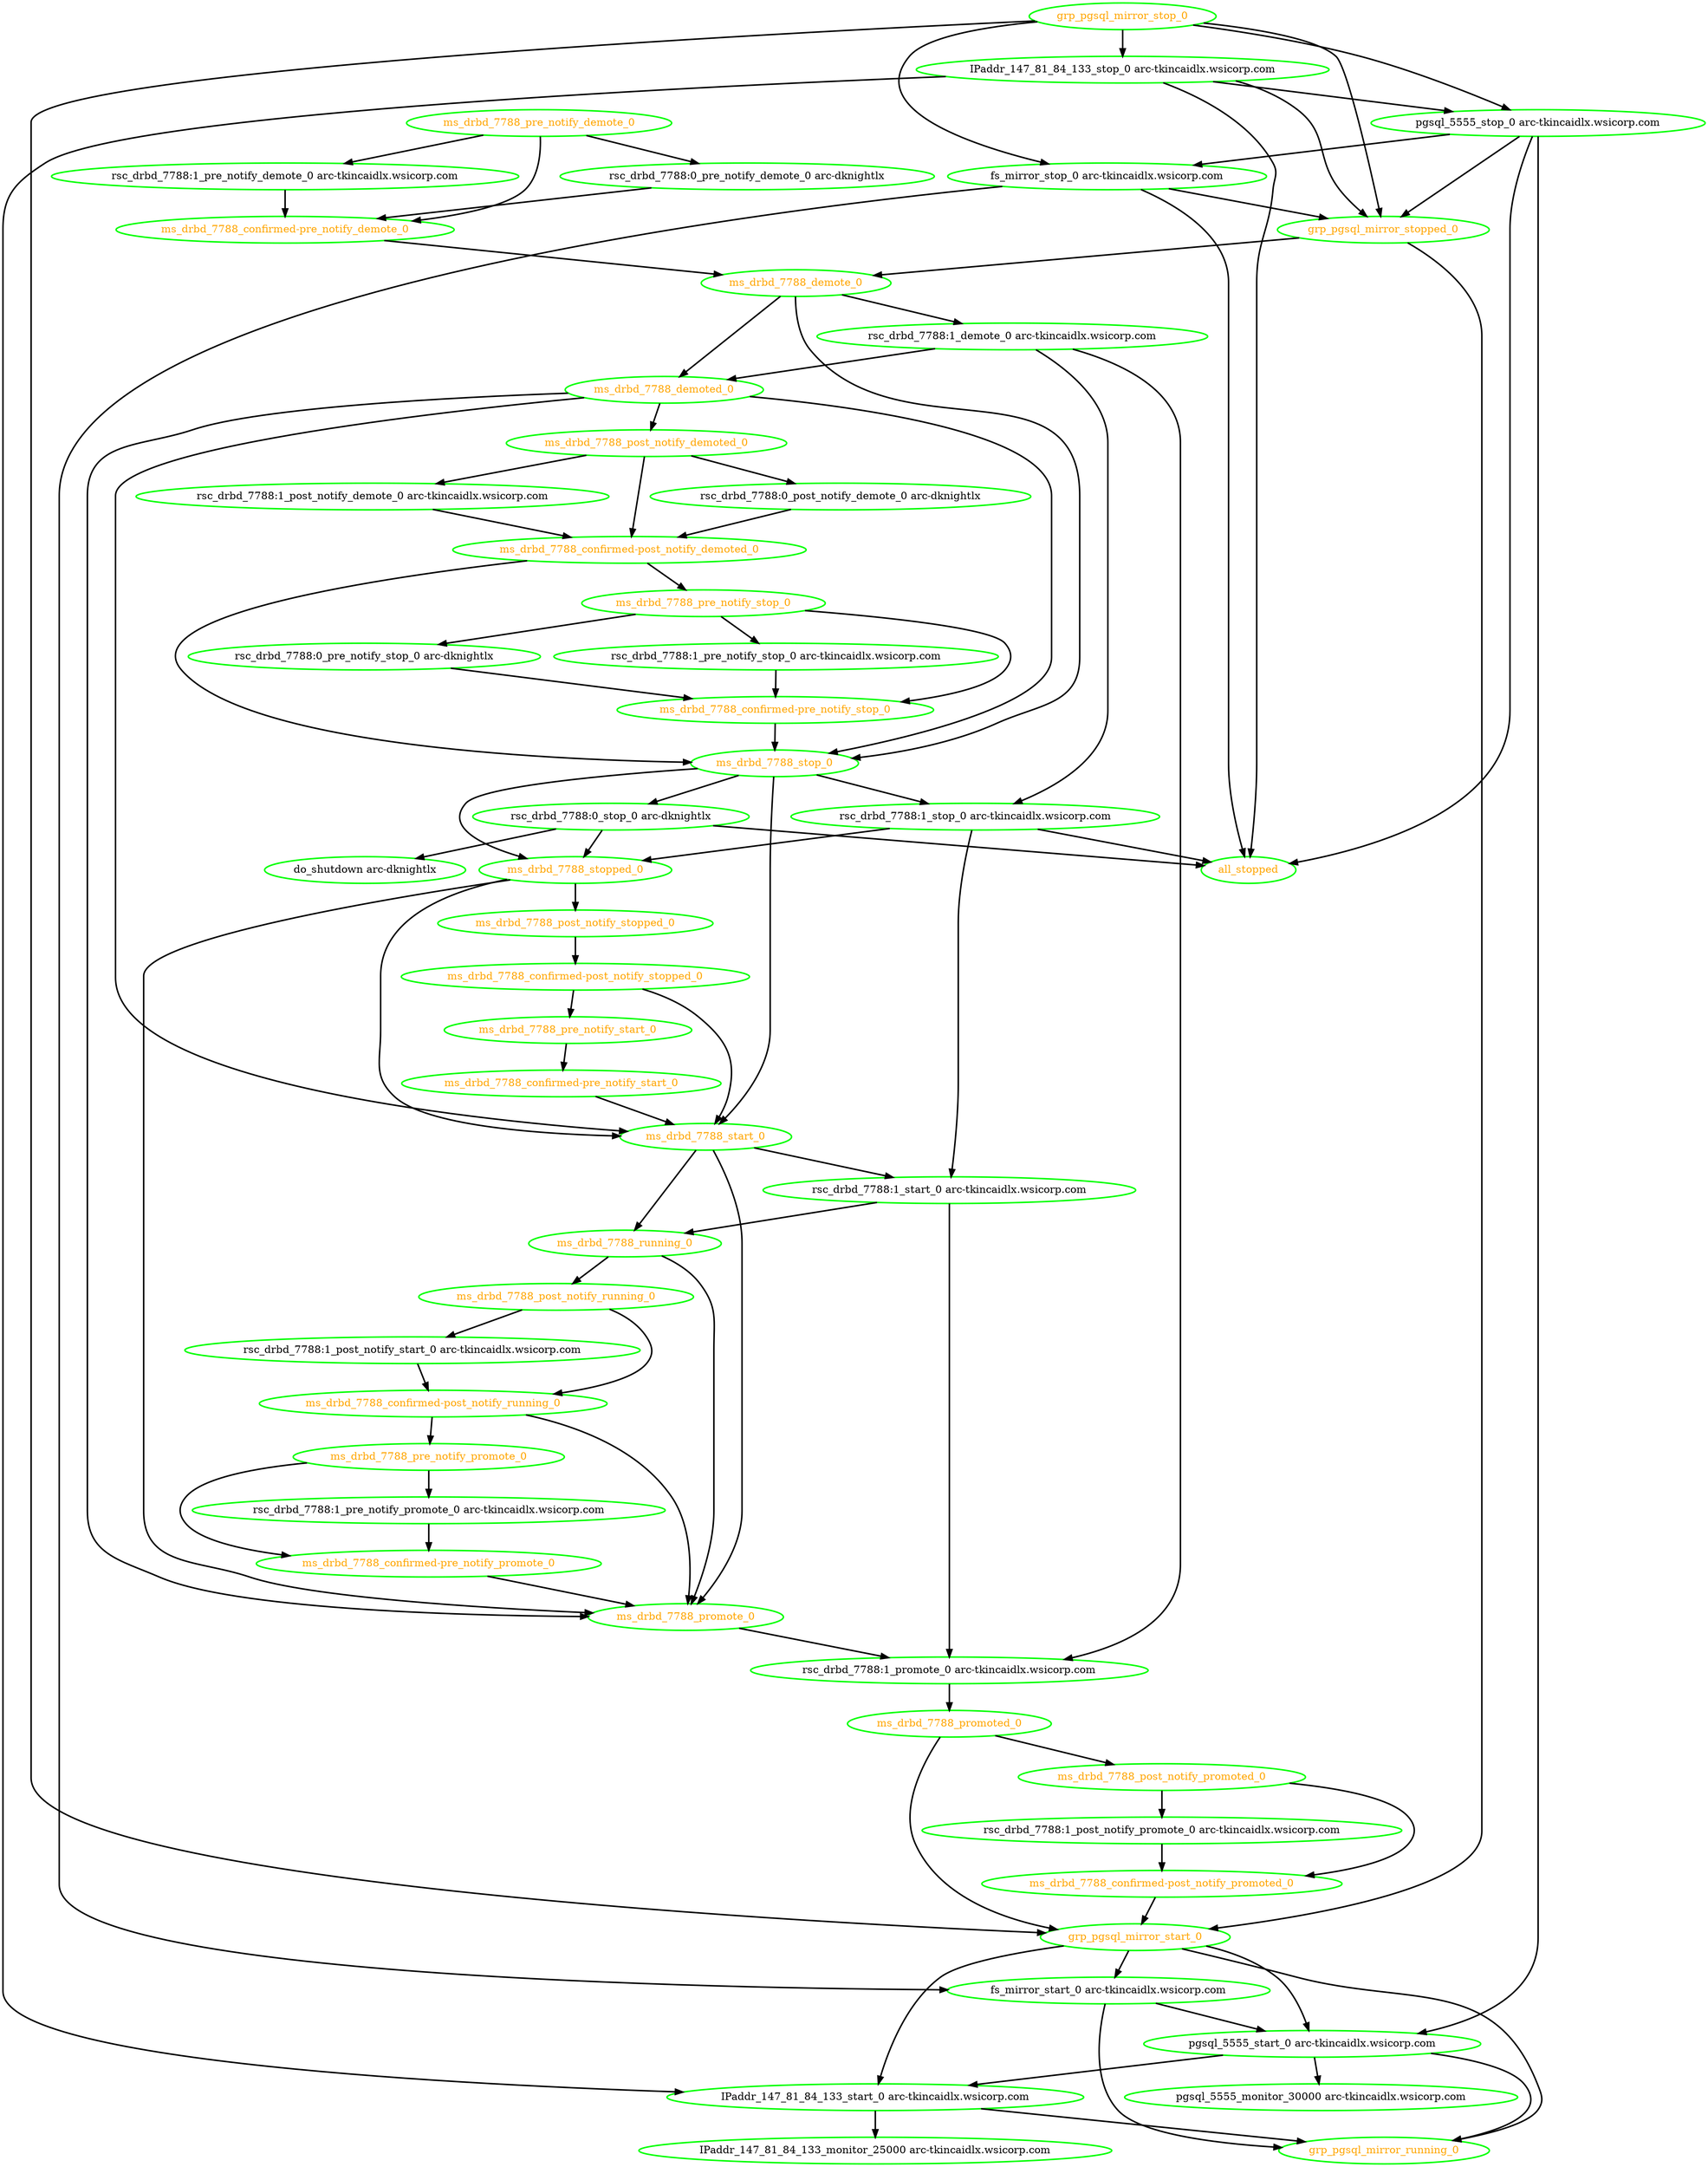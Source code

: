 digraph "g" {
"IPaddr_147_81_84_133_monitor_25000 arc-tkincaidlx.wsicorp.com" [ style=bold color="green" fontcolor="black"  ]
"IPaddr_147_81_84_133_start_0 arc-tkincaidlx.wsicorp.com" -> "IPaddr_147_81_84_133_monitor_25000 arc-tkincaidlx.wsicorp.com" [ style = bold]
"IPaddr_147_81_84_133_start_0 arc-tkincaidlx.wsicorp.com" -> "grp_pgsql_mirror_running_0" [ style = bold]
"IPaddr_147_81_84_133_start_0 arc-tkincaidlx.wsicorp.com" [ style=bold color="green" fontcolor="black"  ]
"IPaddr_147_81_84_133_stop_0 arc-tkincaidlx.wsicorp.com" -> "IPaddr_147_81_84_133_start_0 arc-tkincaidlx.wsicorp.com" [ style = bold]
"IPaddr_147_81_84_133_stop_0 arc-tkincaidlx.wsicorp.com" -> "all_stopped" [ style = bold]
"IPaddr_147_81_84_133_stop_0 arc-tkincaidlx.wsicorp.com" -> "grp_pgsql_mirror_stopped_0" [ style = bold]
"IPaddr_147_81_84_133_stop_0 arc-tkincaidlx.wsicorp.com" -> "pgsql_5555_stop_0 arc-tkincaidlx.wsicorp.com" [ style = bold]
"IPaddr_147_81_84_133_stop_0 arc-tkincaidlx.wsicorp.com" [ style=bold color="green" fontcolor="black"  ]
"all_stopped" [ style=bold color="green" fontcolor="orange"  ]
"do_shutdown arc-dknightlx" [ style=bold color="green" fontcolor="black"  ]
"fs_mirror_start_0 arc-tkincaidlx.wsicorp.com" -> "grp_pgsql_mirror_running_0" [ style = bold]
"fs_mirror_start_0 arc-tkincaidlx.wsicorp.com" -> "pgsql_5555_start_0 arc-tkincaidlx.wsicorp.com" [ style = bold]
"fs_mirror_start_0 arc-tkincaidlx.wsicorp.com" [ style=bold color="green" fontcolor="black"  ]
"fs_mirror_stop_0 arc-tkincaidlx.wsicorp.com" -> "all_stopped" [ style = bold]
"fs_mirror_stop_0 arc-tkincaidlx.wsicorp.com" -> "fs_mirror_start_0 arc-tkincaidlx.wsicorp.com" [ style = bold]
"fs_mirror_stop_0 arc-tkincaidlx.wsicorp.com" -> "grp_pgsql_mirror_stopped_0" [ style = bold]
"fs_mirror_stop_0 arc-tkincaidlx.wsicorp.com" [ style=bold color="green" fontcolor="black"  ]
"grp_pgsql_mirror_running_0" [ style=bold color="green" fontcolor="orange"  ]
"grp_pgsql_mirror_start_0" -> "IPaddr_147_81_84_133_start_0 arc-tkincaidlx.wsicorp.com" [ style = bold]
"grp_pgsql_mirror_start_0" -> "fs_mirror_start_0 arc-tkincaidlx.wsicorp.com" [ style = bold]
"grp_pgsql_mirror_start_0" -> "grp_pgsql_mirror_running_0" [ style = bold]
"grp_pgsql_mirror_start_0" -> "pgsql_5555_start_0 arc-tkincaidlx.wsicorp.com" [ style = bold]
"grp_pgsql_mirror_start_0" [ style=bold color="green" fontcolor="orange"  ]
"grp_pgsql_mirror_stop_0" -> "IPaddr_147_81_84_133_stop_0 arc-tkincaidlx.wsicorp.com" [ style = bold]
"grp_pgsql_mirror_stop_0" -> "fs_mirror_stop_0 arc-tkincaidlx.wsicorp.com" [ style = bold]
"grp_pgsql_mirror_stop_0" -> "grp_pgsql_mirror_start_0" [ style = bold]
"grp_pgsql_mirror_stop_0" -> "grp_pgsql_mirror_stopped_0" [ style = bold]
"grp_pgsql_mirror_stop_0" -> "pgsql_5555_stop_0 arc-tkincaidlx.wsicorp.com" [ style = bold]
"grp_pgsql_mirror_stop_0" [ style=bold color="green" fontcolor="orange"  ]
"grp_pgsql_mirror_stopped_0" -> "grp_pgsql_mirror_start_0" [ style = bold]
"grp_pgsql_mirror_stopped_0" -> "ms_drbd_7788_demote_0" [ style = bold]
"grp_pgsql_mirror_stopped_0" [ style=bold color="green" fontcolor="orange"  ]
"ms_drbd_7788_confirmed-post_notify_demoted_0" -> "ms_drbd_7788_pre_notify_stop_0" [ style = bold]
"ms_drbd_7788_confirmed-post_notify_demoted_0" -> "ms_drbd_7788_stop_0" [ style = bold]
"ms_drbd_7788_confirmed-post_notify_demoted_0" [ style=bold color="green" fontcolor="orange"  ]
"ms_drbd_7788_confirmed-post_notify_promoted_0" -> "grp_pgsql_mirror_start_0" [ style = bold]
"ms_drbd_7788_confirmed-post_notify_promoted_0" [ style=bold color="green" fontcolor="orange"  ]
"ms_drbd_7788_confirmed-post_notify_running_0" -> "ms_drbd_7788_pre_notify_promote_0" [ style = bold]
"ms_drbd_7788_confirmed-post_notify_running_0" -> "ms_drbd_7788_promote_0" [ style = bold]
"ms_drbd_7788_confirmed-post_notify_running_0" [ style=bold color="green" fontcolor="orange"  ]
"ms_drbd_7788_confirmed-post_notify_stopped_0" -> "ms_drbd_7788_pre_notify_start_0" [ style = bold]
"ms_drbd_7788_confirmed-post_notify_stopped_0" -> "ms_drbd_7788_start_0" [ style = bold]
"ms_drbd_7788_confirmed-post_notify_stopped_0" [ style=bold color="green" fontcolor="orange"  ]
"ms_drbd_7788_confirmed-pre_notify_demote_0" -> "ms_drbd_7788_demote_0" [ style = bold]
"ms_drbd_7788_confirmed-pre_notify_demote_0" [ style=bold color="green" fontcolor="orange"  ]
"ms_drbd_7788_confirmed-pre_notify_promote_0" -> "ms_drbd_7788_promote_0" [ style = bold]
"ms_drbd_7788_confirmed-pre_notify_promote_0" [ style=bold color="green" fontcolor="orange"  ]
"ms_drbd_7788_confirmed-pre_notify_start_0" -> "ms_drbd_7788_start_0" [ style = bold]
"ms_drbd_7788_confirmed-pre_notify_start_0" [ style=bold color="green" fontcolor="orange"  ]
"ms_drbd_7788_confirmed-pre_notify_stop_0" -> "ms_drbd_7788_stop_0" [ style = bold]
"ms_drbd_7788_confirmed-pre_notify_stop_0" [ style=bold color="green" fontcolor="orange"  ]
"ms_drbd_7788_demote_0" -> "ms_drbd_7788_demoted_0" [ style = bold]
"ms_drbd_7788_demote_0" -> "ms_drbd_7788_stop_0" [ style = bold]
"ms_drbd_7788_demote_0" -> "rsc_drbd_7788:1_demote_0 arc-tkincaidlx.wsicorp.com" [ style = bold]
"ms_drbd_7788_demote_0" [ style=bold color="green" fontcolor="orange"  ]
"ms_drbd_7788_demoted_0" -> "ms_drbd_7788_post_notify_demoted_0" [ style = bold]
"ms_drbd_7788_demoted_0" -> "ms_drbd_7788_promote_0" [ style = bold]
"ms_drbd_7788_demoted_0" -> "ms_drbd_7788_start_0" [ style = bold]
"ms_drbd_7788_demoted_0" -> "ms_drbd_7788_stop_0" [ style = bold]
"ms_drbd_7788_demoted_0" [ style=bold color="green" fontcolor="orange"  ]
"ms_drbd_7788_post_notify_demoted_0" -> "ms_drbd_7788_confirmed-post_notify_demoted_0" [ style = bold]
"ms_drbd_7788_post_notify_demoted_0" -> "rsc_drbd_7788:0_post_notify_demote_0 arc-dknightlx" [ style = bold]
"ms_drbd_7788_post_notify_demoted_0" -> "rsc_drbd_7788:1_post_notify_demote_0 arc-tkincaidlx.wsicorp.com" [ style = bold]
"ms_drbd_7788_post_notify_demoted_0" [ style=bold color="green" fontcolor="orange"  ]
"ms_drbd_7788_post_notify_promoted_0" -> "ms_drbd_7788_confirmed-post_notify_promoted_0" [ style = bold]
"ms_drbd_7788_post_notify_promoted_0" -> "rsc_drbd_7788:1_post_notify_promote_0 arc-tkincaidlx.wsicorp.com" [ style = bold]
"ms_drbd_7788_post_notify_promoted_0" [ style=bold color="green" fontcolor="orange"  ]
"ms_drbd_7788_post_notify_running_0" -> "ms_drbd_7788_confirmed-post_notify_running_0" [ style = bold]
"ms_drbd_7788_post_notify_running_0" -> "rsc_drbd_7788:1_post_notify_start_0 arc-tkincaidlx.wsicorp.com" [ style = bold]
"ms_drbd_7788_post_notify_running_0" [ style=bold color="green" fontcolor="orange"  ]
"ms_drbd_7788_post_notify_stopped_0" -> "ms_drbd_7788_confirmed-post_notify_stopped_0" [ style = bold]
"ms_drbd_7788_post_notify_stopped_0" [ style=bold color="green" fontcolor="orange"  ]
"ms_drbd_7788_pre_notify_demote_0" -> "ms_drbd_7788_confirmed-pre_notify_demote_0" [ style = bold]
"ms_drbd_7788_pre_notify_demote_0" -> "rsc_drbd_7788:0_pre_notify_demote_0 arc-dknightlx" [ style = bold]
"ms_drbd_7788_pre_notify_demote_0" -> "rsc_drbd_7788:1_pre_notify_demote_0 arc-tkincaidlx.wsicorp.com" [ style = bold]
"ms_drbd_7788_pre_notify_demote_0" [ style=bold color="green" fontcolor="orange"  ]
"ms_drbd_7788_pre_notify_promote_0" -> "ms_drbd_7788_confirmed-pre_notify_promote_0" [ style = bold]
"ms_drbd_7788_pre_notify_promote_0" -> "rsc_drbd_7788:1_pre_notify_promote_0 arc-tkincaidlx.wsicorp.com" [ style = bold]
"ms_drbd_7788_pre_notify_promote_0" [ style=bold color="green" fontcolor="orange"  ]
"ms_drbd_7788_pre_notify_start_0" -> "ms_drbd_7788_confirmed-pre_notify_start_0" [ style = bold]
"ms_drbd_7788_pre_notify_start_0" [ style=bold color="green" fontcolor="orange"  ]
"ms_drbd_7788_pre_notify_stop_0" -> "ms_drbd_7788_confirmed-pre_notify_stop_0" [ style = bold]
"ms_drbd_7788_pre_notify_stop_0" -> "rsc_drbd_7788:0_pre_notify_stop_0 arc-dknightlx" [ style = bold]
"ms_drbd_7788_pre_notify_stop_0" -> "rsc_drbd_7788:1_pre_notify_stop_0 arc-tkincaidlx.wsicorp.com" [ style = bold]
"ms_drbd_7788_pre_notify_stop_0" [ style=bold color="green" fontcolor="orange"  ]
"ms_drbd_7788_promote_0" -> "rsc_drbd_7788:1_promote_0 arc-tkincaidlx.wsicorp.com" [ style = bold]
"ms_drbd_7788_promote_0" [ style=bold color="green" fontcolor="orange"  ]
"ms_drbd_7788_promoted_0" -> "grp_pgsql_mirror_start_0" [ style = bold]
"ms_drbd_7788_promoted_0" -> "ms_drbd_7788_post_notify_promoted_0" [ style = bold]
"ms_drbd_7788_promoted_0" [ style=bold color="green" fontcolor="orange"  ]
"ms_drbd_7788_running_0" -> "ms_drbd_7788_post_notify_running_0" [ style = bold]
"ms_drbd_7788_running_0" -> "ms_drbd_7788_promote_0" [ style = bold]
"ms_drbd_7788_running_0" [ style=bold color="green" fontcolor="orange"  ]
"ms_drbd_7788_start_0" -> "ms_drbd_7788_promote_0" [ style = bold]
"ms_drbd_7788_start_0" -> "ms_drbd_7788_running_0" [ style = bold]
"ms_drbd_7788_start_0" -> "rsc_drbd_7788:1_start_0 arc-tkincaidlx.wsicorp.com" [ style = bold]
"ms_drbd_7788_start_0" [ style=bold color="green" fontcolor="orange"  ]
"ms_drbd_7788_stop_0" -> "ms_drbd_7788_start_0" [ style = bold]
"ms_drbd_7788_stop_0" -> "ms_drbd_7788_stopped_0" [ style = bold]
"ms_drbd_7788_stop_0" -> "rsc_drbd_7788:0_stop_0 arc-dknightlx" [ style = bold]
"ms_drbd_7788_stop_0" -> "rsc_drbd_7788:1_stop_0 arc-tkincaidlx.wsicorp.com" [ style = bold]
"ms_drbd_7788_stop_0" [ style=bold color="green" fontcolor="orange"  ]
"ms_drbd_7788_stopped_0" -> "ms_drbd_7788_post_notify_stopped_0" [ style = bold]
"ms_drbd_7788_stopped_0" -> "ms_drbd_7788_promote_0" [ style = bold]
"ms_drbd_7788_stopped_0" -> "ms_drbd_7788_start_0" [ style = bold]
"ms_drbd_7788_stopped_0" [ style=bold color="green" fontcolor="orange"  ]
"pgsql_5555_monitor_30000 arc-tkincaidlx.wsicorp.com" [ style=bold color="green" fontcolor="black"  ]
"pgsql_5555_start_0 arc-tkincaidlx.wsicorp.com" -> "IPaddr_147_81_84_133_start_0 arc-tkincaidlx.wsicorp.com" [ style = bold]
"pgsql_5555_start_0 arc-tkincaidlx.wsicorp.com" -> "grp_pgsql_mirror_running_0" [ style = bold]
"pgsql_5555_start_0 arc-tkincaidlx.wsicorp.com" -> "pgsql_5555_monitor_30000 arc-tkincaidlx.wsicorp.com" [ style = bold]
"pgsql_5555_start_0 arc-tkincaidlx.wsicorp.com" [ style=bold color="green" fontcolor="black"  ]
"pgsql_5555_stop_0 arc-tkincaidlx.wsicorp.com" -> "all_stopped" [ style = bold]
"pgsql_5555_stop_0 arc-tkincaidlx.wsicorp.com" -> "fs_mirror_stop_0 arc-tkincaidlx.wsicorp.com" [ style = bold]
"pgsql_5555_stop_0 arc-tkincaidlx.wsicorp.com" -> "grp_pgsql_mirror_stopped_0" [ style = bold]
"pgsql_5555_stop_0 arc-tkincaidlx.wsicorp.com" -> "pgsql_5555_start_0 arc-tkincaidlx.wsicorp.com" [ style = bold]
"pgsql_5555_stop_0 arc-tkincaidlx.wsicorp.com" [ style=bold color="green" fontcolor="black"  ]
"rsc_drbd_7788:0_post_notify_demote_0 arc-dknightlx" -> "ms_drbd_7788_confirmed-post_notify_demoted_0" [ style = bold]
"rsc_drbd_7788:0_post_notify_demote_0 arc-dknightlx" [ style=bold color="green" fontcolor="black"  ]
"rsc_drbd_7788:0_pre_notify_demote_0 arc-dknightlx" -> "ms_drbd_7788_confirmed-pre_notify_demote_0" [ style = bold]
"rsc_drbd_7788:0_pre_notify_demote_0 arc-dknightlx" [ style=bold color="green" fontcolor="black"  ]
"rsc_drbd_7788:0_pre_notify_stop_0 arc-dknightlx" -> "ms_drbd_7788_confirmed-pre_notify_stop_0" [ style = bold]
"rsc_drbd_7788:0_pre_notify_stop_0 arc-dknightlx" [ style=bold color="green" fontcolor="black"  ]
"rsc_drbd_7788:0_stop_0 arc-dknightlx" -> "all_stopped" [ style = bold]
"rsc_drbd_7788:0_stop_0 arc-dknightlx" -> "do_shutdown arc-dknightlx" [ style = bold]
"rsc_drbd_7788:0_stop_0 arc-dknightlx" -> "ms_drbd_7788_stopped_0" [ style = bold]
"rsc_drbd_7788:0_stop_0 arc-dknightlx" [ style=bold color="green" fontcolor="black"  ]
"rsc_drbd_7788:1_demote_0 arc-tkincaidlx.wsicorp.com" -> "ms_drbd_7788_demoted_0" [ style = bold]
"rsc_drbd_7788:1_demote_0 arc-tkincaidlx.wsicorp.com" -> "rsc_drbd_7788:1_promote_0 arc-tkincaidlx.wsicorp.com" [ style = bold]
"rsc_drbd_7788:1_demote_0 arc-tkincaidlx.wsicorp.com" -> "rsc_drbd_7788:1_stop_0 arc-tkincaidlx.wsicorp.com" [ style = bold]
"rsc_drbd_7788:1_demote_0 arc-tkincaidlx.wsicorp.com" [ style=bold color="green" fontcolor="black"  ]
"rsc_drbd_7788:1_post_notify_demote_0 arc-tkincaidlx.wsicorp.com" -> "ms_drbd_7788_confirmed-post_notify_demoted_0" [ style = bold]
"rsc_drbd_7788:1_post_notify_demote_0 arc-tkincaidlx.wsicorp.com" [ style=bold color="green" fontcolor="black"  ]
"rsc_drbd_7788:1_post_notify_promote_0 arc-tkincaidlx.wsicorp.com" -> "ms_drbd_7788_confirmed-post_notify_promoted_0" [ style = bold]
"rsc_drbd_7788:1_post_notify_promote_0 arc-tkincaidlx.wsicorp.com" [ style=bold color="green" fontcolor="black"  ]
"rsc_drbd_7788:1_post_notify_start_0 arc-tkincaidlx.wsicorp.com" -> "ms_drbd_7788_confirmed-post_notify_running_0" [ style = bold]
"rsc_drbd_7788:1_post_notify_start_0 arc-tkincaidlx.wsicorp.com" [ style=bold color="green" fontcolor="black"  ]
"rsc_drbd_7788:1_pre_notify_demote_0 arc-tkincaidlx.wsicorp.com" -> "ms_drbd_7788_confirmed-pre_notify_demote_0" [ style = bold]
"rsc_drbd_7788:1_pre_notify_demote_0 arc-tkincaidlx.wsicorp.com" [ style=bold color="green" fontcolor="black"  ]
"rsc_drbd_7788:1_pre_notify_promote_0 arc-tkincaidlx.wsicorp.com" -> "ms_drbd_7788_confirmed-pre_notify_promote_0" [ style = bold]
"rsc_drbd_7788:1_pre_notify_promote_0 arc-tkincaidlx.wsicorp.com" [ style=bold color="green" fontcolor="black"  ]
"rsc_drbd_7788:1_pre_notify_stop_0 arc-tkincaidlx.wsicorp.com" -> "ms_drbd_7788_confirmed-pre_notify_stop_0" [ style = bold]
"rsc_drbd_7788:1_pre_notify_stop_0 arc-tkincaidlx.wsicorp.com" [ style=bold color="green" fontcolor="black"  ]
"rsc_drbd_7788:1_promote_0 arc-tkincaidlx.wsicorp.com" -> "ms_drbd_7788_promoted_0" [ style = bold]
"rsc_drbd_7788:1_promote_0 arc-tkincaidlx.wsicorp.com" [ style=bold color="green" fontcolor="black"  ]
"rsc_drbd_7788:1_start_0 arc-tkincaidlx.wsicorp.com" -> "ms_drbd_7788_running_0" [ style = bold]
"rsc_drbd_7788:1_start_0 arc-tkincaidlx.wsicorp.com" -> "rsc_drbd_7788:1_promote_0 arc-tkincaidlx.wsicorp.com" [ style = bold]
"rsc_drbd_7788:1_start_0 arc-tkincaidlx.wsicorp.com" [ style=bold color="green" fontcolor="black"  ]
"rsc_drbd_7788:1_stop_0 arc-tkincaidlx.wsicorp.com" -> "all_stopped" [ style = bold]
"rsc_drbd_7788:1_stop_0 arc-tkincaidlx.wsicorp.com" -> "ms_drbd_7788_stopped_0" [ style = bold]
"rsc_drbd_7788:1_stop_0 arc-tkincaidlx.wsicorp.com" -> "rsc_drbd_7788:1_start_0 arc-tkincaidlx.wsicorp.com" [ style = bold]
"rsc_drbd_7788:1_stop_0 arc-tkincaidlx.wsicorp.com" [ style=bold color="green" fontcolor="black"  ]
}

